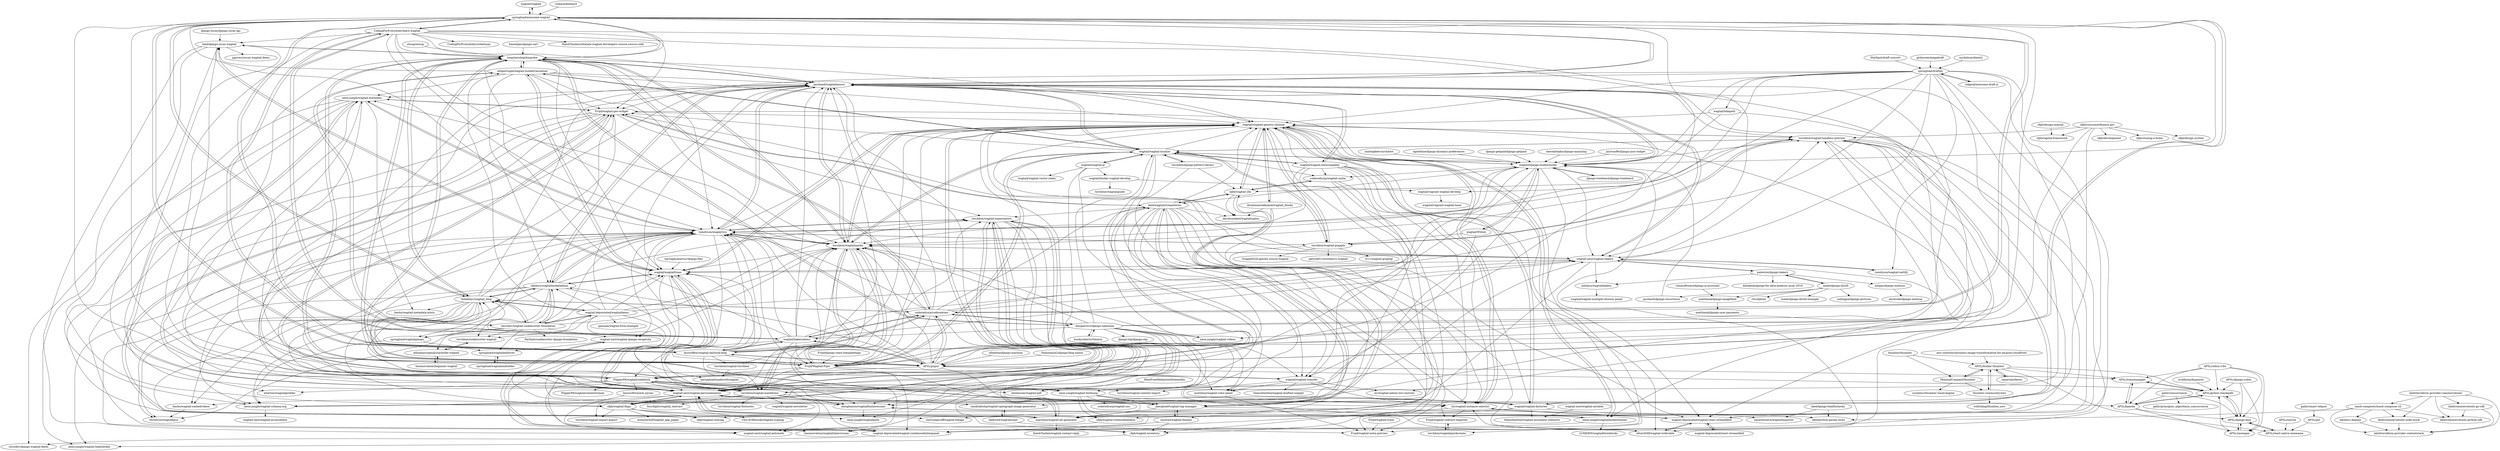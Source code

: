 digraph G {
"wagtail/wagtail" -> "springload/awesome-wagtail" ["e"=1]
"thumbor/thumbor" -> "MinimalCompact/thumbor" ["e"=1]
"thumbor/thumbor" -> "APSL/docker-thumbor" ["e"=1]
"wagtail/django-modelcluster" -> "jazzband/wagtailmenus"
"wagtail/django-modelcluster" -> "wagtail/wagtail-localize"
"wagtail/django-modelcluster" -> "django-treebeard/django-treebeard" ["e"=1]
"wagtail/django-modelcluster" -> "torchbox/wagtail-headless-preview"
"wagtail/django-modelcluster" -> "wagtail/Willow"
"wagtail/django-modelcluster" -> "wagtail/wagtail-generic-chooser"
"wagtail/django-modelcluster" -> "torchbox/wagtailmedia"
"wagtail/django-modelcluster" -> "Frojd/wagtail-geo-widget"
"wagtail/django-modelcluster" -> "wagtail-nest/wagtail-bakery"
"wagtail/django-modelcluster" -> "wagtail/wagtail-transfer"
"wagtail/django-modelcluster" -> "labd/wagtailstreamforms"
"wagtail/django-modelcluster" -> "wagtail-deprecated/wagtail-condensedinlinepanel"
"wagtail/django-modelcluster" -> "elton2048/wagtail-orderable"
"wagtail/django-modelcluster" -> "torchbox/wagtail-markdown"
"wagtail/django-modelcluster" -> "coderedcorp/wagtail-cache"
"coderedcorp/coderedcms" -> "springload/awesome-wagtail"
"coderedcorp/coderedcms" -> "jazzband/wagtailmenus"
"coderedcorp/coderedcms" -> "longclawshop/longclaw"
"coderedcorp/coderedcms" -> "APSL/puput"
"coderedcorp/coderedcms" -> "wagtail/bakerydemo"
"coderedcorp/coderedcms" -> "Frojd/Wagtail-Pipit"
"coderedcorp/coderedcms" -> "AccordBox/wagtail-tailwind-blog"
"coderedcorp/coderedcms" -> "FlipperPA/wagtailcodeblock"
"coderedcorp/coderedcms" -> "thelabnyc/wagtail_blog"
"coderedcorp/coderedcms" -> "tomdyson/wagalytics"
"coderedcorp/coderedcms" -> "torchbox/wagtailmedia"
"coderedcorp/coderedcms" -> "labd/wagtailstreamforms"
"coderedcorp/coderedcms" -> "wagtail-nest/wagtail-bakery"
"coderedcorp/coderedcms" -> "wagtail/django-modelcluster"
"coderedcorp/coderedcms" -> "dinoperovic/django-salesman"
"jberghoef/wagtail-tag-manager" -> "wagtail-nest/wagtail-personalisation"
"jberghoef/wagtail-tag-manager" -> "marteinn/wagtail-alt-generator"
"jberghoef/wagtail-tag-manager" -> "labd/wagtail-2fa"
"jberghoef/wagtail-tag-manager" -> "labd/python-param-store"
"jberghoef/wagtail-tag-manager" -> "labd/wagtailstreamforms"
"jberghoef/wagtail-tag-manager" -> "moorinl/wagtail-themes"
"torchbox/wagtail-grapple" -> "wagtail/wagtail-generic-chooser"
"torchbox/wagtail-grapple" -> "torchbox/wagtail-headless-preview"
"torchbox/wagtail-grapple" -> "GrappleGQL/gatsby-source-wagtail"
"torchbox/wagtail-grapple" -> "patrick91/strawberry-wagtail" ["e"=1]
"torchbox/wagtail-grapple" -> "wagtail/wagtail-localize"
"torchbox/wagtail-grapple" -> "tr11/wagtail-graphql"
"torchbox/wagtail-grapple" -> "wagtail-deprecated/wagtail-condensedinlinepanel"
"torchbox/wagtail-grapple" -> "tomdyson/wagalytics"
"cfpb/design-manual" -> "cfpb/capital-framework"
"avallbona/Impostor" -> "APSL/pytest-checkipdb" ["e"=1]
"labd/wagtail-2fa" -> "wagtail/wagtail-generic-chooser"
"labd/wagtail-2fa" -> "davidcondenl/wagtailuiplus"
"labd/wagtail-2fa" -> "jberghoef/wagtail-tag-manager"
"labd/wagtail-2fa" -> "coderedcorp/wagtail-cache"
"labd/wagtail-2fa" -> "labd/wagtailstreamforms"
"cfpb/consumerfinance.gov" -> "cfpb/development"
"cfpb/consumerfinance.gov" -> "cfpb/owning-a-home"
"cfpb/consumerfinance.gov" -> "cfpb/design-system"
"cfpb/consumerfinance.gov" -> "Frojd/Wagtail-Pipit"
"cfpb/consumerfinance.gov" -> "cfpb/wagtail-flags"
"cfpb/consumerfinance.gov" -> "cfpb/capital-framework"
"cfpb/consumerfinance.gov" -> "torchbox/wagtail-headless-preview"
"MinimalCompact/thumbor" -> "APSL/docker-thumbor"
"MinimalCompact/thumbor" -> "scorphus/thumbor-wand-engine"
"MinimalCompact/thumbor" -> "thumbor-community/aws"
"ellmetha/django-machina" -> "APSL/puput" ["e"=1]
"matthiask/django-imagefield" -> "matthiask/django-user-payments"
"wagtail/wagtail-generic-chooser" -> "ixc/wagtail-instance-selector"
"wagtail/wagtail-generic-chooser" -> "wagtail/wagtailtrans"
"wagtail/wagtail-generic-chooser" -> "labd/wagtail-2fa"
"wagtail/wagtail-generic-chooser" -> "torchbox/wagtail-grapple"
"wagtail/wagtail-generic-chooser" -> "neon-jungle/wagtailmodelchooser"
"wagtail/wagtail-generic-chooser" -> "wagtail-nest/wagtail-personalisation"
"wagtail/wagtail-generic-chooser" -> "torchbox/wagtail-headless-preview"
"wagtail/wagtail-generic-chooser" -> "wagtail-deprecated/wagtail-react-streamfield"
"wagtail/wagtail-generic-chooser" -> "marteinn/wagtail-alt-generator"
"wagtail/wagtail-generic-chooser" -> "davidcondenl/wagtailuiplus"
"wagtail/wagtail-generic-chooser" -> "ibrahimawadhamid/wagtail_blocks"
"wagtail/wagtail-generic-chooser" -> "marteinn/wagtail-color-panel"
"wagtail/wagtail-generic-chooser" -> "torchbox/wagtailmedia"
"wagtail/wagtail-generic-chooser" -> "torchbox/wagtailquickcreate"
"wagtail/wagtail-generic-chooser" -> "wagtail/wagtail-factories"
"wagtail/wagtail-localize" -> "torchbox/wagtail-headless-preview"
"wagtail/wagtail-localize" -> "wagtail/wagtail-transfer"
"wagtail/wagtail-localize" -> "torchbox/wagtail-grapple"
"wagtail/wagtail-localize" -> "jazzband/wagtailmenus"
"wagtail/wagtail-localize" -> "wagtail/django-modelcluster"
"wagtail/wagtail-localize" -> "wagtail/wagtail-generic-chooser"
"wagtail/wagtail-localize" -> "coderedcorp/wagtail-cache"
"wagtail/wagtail-localize" -> "torchbox/wagtailmedia"
"wagtail/wagtail-localize" -> "wagtail/wagtail-autocomplete"
"wagtail/wagtail-localize" -> "wagtail/wagtail-ai"
"wagtail/wagtail-localize" -> "marteinn/wagtail-color-panel"
"wagtail/wagtail-localize" -> "infoportugal/wagtail-modeltranslation"
"wagtail/wagtail-localize" -> "torchbox/django-pattern-library" ["e"=1]
"wagtail/wagtail-localize" -> "Frojd/wagtail-geo-widget"
"wagtail/wagtail-localize" -> "Frojd/Wagtail-Pipit"
"labd/terraform-provider-commercetools" -> "labd/terraform-provider-contentstack"
"labd/terraform-provider-commercetools" -> "mach-composer/mach-composer-cli"
"labd/terraform-provider-commercetools" -> "labd/commercetools-python-sdk"
"labd/terraform-provider-commercetools" -> "labd/commercetools-go-sdk"
"labd/terraform-provider-commercetools" -> "labd/commercetools-node-mock"
"labd/commercetools-go-sdk" -> "labd/terraform-provider-contentstack"
"labd/commercetools-go-sdk" -> "labd/commercetools-python-sdk"
"labd/wagtailstreamforms" -> "ixc/wagtail-instance-selector"
"labd/wagtailstreamforms" -> "labd/wagtail-2fa"
"labd/wagtailstreamforms" -> "jberghoef/wagtail-tag-manager"
"labd/wagtailstreamforms" -> "wagtail/wagtail-transfer"
"labd/wagtailstreamforms" -> "Frojd/wagtail-geo-widget"
"labd/wagtailstreamforms" -> "elton2048/wagtail-orderable"
"labd/wagtailstreamforms" -> "wagtail/wagtail-generic-chooser"
"labd/wagtailstreamforms" -> "wagtail-nest/wagtail-personalisation"
"labd/wagtailstreamforms" -> "davidcondenl/wagtailuiplus"
"labd/wagtailstreamforms" -> "moorinl/wagtail-themes"
"labd/wagtailstreamforms" -> "marteinn/wagtail-alt-generator"
"labd/wagtailstreamforms" -> "neon-jungle/wagtail-birdsong"
"labd/wagtailstreamforms" -> "torchbox/wagtail-experiments"
"labd/wagtailstreamforms" -> "FlipperPA/wagtailcodeblock"
"labd/wagtailstreamforms" -> "wagtail-deprecated/wagtail-react-streamfield"
"CodingForEverybody/learn-wagtail" -> "jazzband/wagtailmenus"
"CodingForEverybody/learn-wagtail" -> "AccordBox/wagtail-tailwind-blog"
"CodingForEverybody/learn-wagtail" -> "CodingForEverybody/rocketman"
"CodingForEverybody/learn-wagtail" -> "wagtail/bakerydemo"
"CodingForEverybody/learn-wagtail" -> "springload/awesome-wagtail"
"CodingForEverybody/learn-wagtail" -> "wagtail-nest/wagtail-bakery"
"CodingForEverybody/learn-wagtail" -> "tomdyson/wagalytics"
"CodingForEverybody/learn-wagtail" -> "torchbox/wagtailmedia"
"CodingForEverybody/learn-wagtail" -> "KalobTaulien/ultimate-wagtail-developers-course-source-code"
"CodingForEverybody/learn-wagtail" -> "FlipperPA/wagtailcodeblock"
"CodingForEverybody/learn-wagtail" -> "longclawshop/longclaw"
"CodingForEverybody/learn-wagtail" -> "labd/django-oscar-wagtail"
"CodingForEverybody/learn-wagtail" -> "Frojd/wagtail-geo-widget"
"CodingForEverybody/learn-wagtail" -> "coderedcorp/coderedcms"
"wagtail-deprecated/wagtaildemo" -> "chrisdev/wagtail-cookiecutter-foundation"
"wagtail-deprecated/wagtaildemo" -> "torchbox/cookiecutter-wagtail"
"wagtail-deprecated/wagtaildemo" -> "jazzband/wagtailmenus"
"wagtail-deprecated/wagtaildemo" -> "rkhleics/wagtailmodeladmin"
"wagtail-deprecated/wagtaildemo" -> "wagtail/wagtailtrans"
"wagtail-deprecated/wagtaildemo" -> "thelabnyc/wagtail_blog"
"wagtail-deprecated/wagtaildemo" -> "wagtail-nest/wagtail-bakery"
"wagtail-deprecated/wagtaildemo" -> "springload/madewithwagtail"
"wagtail-deprecated/wagtaildemo" -> "alexgleason/wagtailfontawesome"
"wagtail-deprecated/wagtaildemo" -> "torchbox/wagtailmedia"
"wagtail-deprecated/wagtaildemo" -> "rfosterslo/wagtailplus"
"wagtail-deprecated/wagtaildemo" -> "infoportugal/wagtail-modeltranslation"
"wagtail-deprecated/wagtaildemo" -> "gasman/wagtail-form-example"
"tomdyson/wagtail-netlify" -> "wagtail-nest/wagtail-bakery"
"elton2048/wagtail-orderable" -> "wagtail-deprecated/wagtail-react-streamfield"
"elton2048/wagtail-orderable" -> "ixc/wagtail-instance-selector"
"fourdigits/wagtail_textract" -> "City-of-Helsinki/wagtail-svgmap"
"ixc/wagtail-instance-selector" -> "Frojd/wagtail-meta-preview"
"ixc/wagtail-instance-selector" -> "Frojd/wagtail-redirect-importer"
"ixc/wagtail-instance-selector" -> "wagtail-deprecated/wagtail-react-streamfield"
"ixc/wagtail-instance-selector" -> "wagtail/wagtail-generic-chooser"
"torchbox/wagtail-torchbox" -> "wagtail/wagtail-generic-chooser"
"torchbox/wagtail-torchbox" -> "springload/madewithwagtail"
"wagtail/wagtail-autocomplete" -> "wagtail/wagtail-transfer"
"wagtail/wagtail-autocomplete" -> "jazzband/wagtailmenus"
"wagtail/wagtail-autocomplete" -> "wagtail/wagtail-generic-chooser"
"wagtail/wagtail-autocomplete" -> "wagtail/wagtail-localize"
"wagtail/wagtail-autocomplete" -> "coderedcorp/wagtail-cache"
"wagtail/wagtail-autocomplete" -> "wagtail/wagtail-factories"
"wagtail/wagtail-autocomplete" -> "marteinn/wagtail-color-panel"
"wagtail/wagtail-autocomplete" -> "wagtail-deprecated/wagtail-react-streamfield"
"wagtail/wagtail-autocomplete" -> "ixc/wagtail-instance-selector"
"wagtail/wagtail-autocomplete" -> "tomdyson/wagalytics"
"wagtail/wagtail-autocomplete" -> "elton2048/wagtail-orderable"
"ibrahimawadhamid/wagtail_blocks" -> "davidcondenl/wagtailuiplus"
"ibrahimawadhamid/wagtail_blocks" -> "candylabshq/wagtail-opengraph-image-generator"
"ibrahimawadhamid/wagtail_blocks" -> "wagtail/wagtail-generic-chooser"
"ibrahimawadhamid/wagtail_blocks" -> "Frojd/wagtail-redirect-importer"
"torchbox/wagtailquickcreate" -> "Frojd/wagtail-redirect-importer"
"cfpb/wagtail-treemodeladmin" -> "wagtail-nest/wagtail-polymath"
"torchbox/wagtail-headless-preview" -> "torchbox/wagtail-grapple"
"torchbox/wagtail-headless-preview" -> "wagtail/wagtail-generic-chooser"
"torchbox/wagtail-headless-preview" -> "marteinn/wagtail-alt-generator"
"torchbox/wagtail-headless-preview" -> "wagtail/wagtail-factories"
"torchbox/wagtail-headless-preview" -> "Frojd/wagtail-meta-preview"
"torchbox/wagtail-headless-preview" -> "wagtail/wagtail-localize"
"torchbox/wagtail-headless-preview" -> "neon-jungle/wagtail-videos"
"torchbox/wagtail-headless-preview" -> "wagtail/vagrant-wagtail-develop"
"torchbox/wagtail-headless-preview" -> "elton2048/wagtail-orderable"
"torchbox/wagtail-headless-preview" -> "ixc/wagtail-admin-list-controls"
"torchbox/wagtail-headless-preview" -> "neon-jungle/wagtail-schema.org"
"coderedcorp/wagtail-cache" -> "Frojd/wagtail-meta-preview"
"coderedcorp/wagtail-cache" -> "cfpb/wagtail-sharing"
"coderedcorp/wagtail-cache" -> "labd/wagtail-2fa"
"coderedcorp/wagtail-cache" -> "cfpb/wagtail-inventory"
"wagtail-deprecated/react-streamfield" -> "wagtail-deprecated/wagtail-react-streamfield"
"wagtail-deprecated/wagtail-react-streamfield" -> "wagtail-deprecated/react-streamfield"
"wagtail-deprecated/wagtail-react-streamfield" -> "elton2048/wagtail-orderable"
"wagtail-deprecated/wagtail-react-streamfield" -> "ixc/wagtail-instance-selector"
"linuxsoftware/ls.joyous" -> "cfpb/wagtail-inventory"
"APSL/django-yubin" -> "APSL/django-kaio"
"APSL/django-yubin" -> "APSL/rasengan"
"APSL/django-yubin" -> "APSL/pytest-checkipdb"
"APSL/rasengan" -> "APSL/django-kaio"
"APSL/rasengan" -> "APSL/pytest-checkipdb"
"torchbox/django-pattern-library" -> "wagtail/wagtail-localize" ["e"=1]
"torchbox/django-pattern-library" -> "ixc/wagtail-instance-selector" ["e"=1]
"torchbox/django-pattern-library" -> "labd/wagtail-2fa" ["e"=1]
"Fantomas42/django-blog-zinnia" -> "APSL/puput" ["e"=1]
"dinoperovic/django-salesman" -> "buckyroberts/Vataxia" ["e"=1]
"dinoperovic/django-salesman" -> "longclawshop/longclaw"
"dinoperovic/django-salesman" -> "wagtail/wagtail-localize"
"dinoperovic/django-salesman" -> "jazzband/wagtailmenus"
"dinoperovic/django-salesman" -> "wagtail/wagtail-transfer"
"dinoperovic/django-salesman" -> "neon-jungle/wagtail-videos"
"dinoperovic/django-salesman" -> "ixc/wagtail-instance-selector"
"dinoperovic/django-salesman" -> "coderedcorp/coderedcms"
"dinoperovic/django-salesman" -> "torchbox/wagtailmedia"
"dinoperovic/django-salesman" -> "wagtail/bakerydemo"
"dinoperovic/django-salesman" -> "neon-jungle/wagtail-birdsong"
"dinoperovic/django-salesman" -> "torchbox/wagtail-headless-preview"
"dinoperovic/django-salesman" -> "marteinn/wagtail-color-panel"
"dinoperovic/django-salesman" -> "django-otp/django-otp" ["e"=1]
"dinoperovic/django-salesman" -> "elton2048/wagtail-orderable"
"bmentges/django-cart" -> "longclawshop/longclaw" ["e"=1]
"mtigas/django-medusa" -> "alsoicode/django-medusa"
"springload/wagtailembedder" -> "springload/wagtailenforcer"
"mach-composer/mach-composer-cli" -> "labd/commercetools-node-mock"
"mach-composer/mach-composer-cli" -> "labd/terraform-provider-contentstack"
"mach-composer/mach-composer-cli" -> "labd/ecs-deplojo"
"mach-composer/mach-composer-cli" -> "labd/python-param-store"
"mach-composer/mach-composer-cli" -> "labd/commercetools-python-sdk"
"maxtepkeev/architect" -> "wagtail/django-modelcluster" ["e"=1]
"springload/wagtailgmaps" -> "springload/wagtailenforcer"
"springload/wagtailgmaps" -> "neon-jungle/wagtail-schema.org"
"wagtail/docker-wagtail-develop" -> "torchbox/wagtailguide"
"wagtail/docker-wagtail-develop" -> "wagtail/vagrant-wagtail-develop"
"rrebase/knboard" -> "springload/awesome-wagtail" ["e"=1]
"wagtail/wagtail-transfer" -> "torchbox/wagtail-content-import"
"wagtail/wagtail-transfer" -> "ixc/wagtail-instance-selector"
"wagtail/wagtail-transfer" -> "marteinn/wagtail-color-panel"
"wagtail/wagtail-transfer" -> "themotleyfool/wagtail-draftail-snippet"
"wagtail/wagtail-transfer" -> "ixc/wagtail-admin-list-controls"
"wagtail/Willow" -> "wagtail/django-modelcluster"
"wagtail/Willow" -> "wagtail-nest/wagtail-personalisation"
"wagtail/Willow" -> "torchbox/wagtail-grapple"
"Aleksi44/wagtailyoast" -> "Frojd/wagtail-meta-preview"
"Aleksi44/wagtailyoast" -> "candylabshq/wagtail-opengraph-image-generator"
"barseghyanartur/django-fobi" -> "wagtail/wagtailtrans" ["e"=1]
"gallir/concurrencia" -> "APSL/kaneda"
"gallir/concurrencia" -> "APSL/django-kaio"
"gallir/concurrencia" -> "gallir/principios_algoritmos_concurrencia"
"mhnbcu/wagtailbakery" -> "wagtail/wagtail-multiple-chooser-panel"
"wagtail-nest/wagtail-airtable" -> "themotleyfool/wagtail-automatic-redirects"
"neon-jungle/wagtail-birdsong" -> "ixc/wagtail-instance-selector"
"neon-jungle/wagtail-birdsong" -> "marteinn/wagtail-alt-generator"
"neon-jungle/wagtail-birdsong" -> "coderedcorp/wagtail-seo"
"neon-jungle/wagtail-birdsong" -> "jberghoef/wagtail-tag-manager"
"neon-jungle/wagtail-birdsong" -> "Frojd/wagtail-geo-widget"
"neon-jungle/wagtail-birdsong" -> "cfpb/wagtail-treemodeladmin"
"neon-jungle/wagtail-birdsong" -> "wagtail-deprecated/wagtail-condensedinlinepanel"
"Frojd/wagtail-redirect-importer" -> "torchbox/wagtailquickcreate"
"candylabshq/wagtail-opengraph-image-generator" -> "Aleksi44/wagtailyoast"
"marteinn/wagtail-color-panel" -> "Frojd/wagtail-meta-preview"
"meeb/django-distill" -> "meeb/django-distill-example"
"meeb/django-distill" -> "palewire/django-bakery"
"meeb/django-distill" -> "codingjoe/django-pictures" ["e"=1]
"meeb/django-distill" -> "rtts/djhtml" ["e"=1]
"meeb/django-distill" -> "jazzband/django-recurrence" ["e"=1]
"meeb/django-distill" -> "matthiask/django-imagefield"
"thelabnyc/wagtail_blog" -> "rkhleics/wagtailmodeladmin"
"thelabnyc/wagtail_blog" -> "longclawshop/longclaw"
"thelabnyc/wagtail_blog" -> "bashu/wagtail-embedvideos"
"thelabnyc/wagtail_blog" -> "tomdyson/wagalytics"
"thelabnyc/wagtail_blog" -> "chrisdev/wagtail-cookiecutter-foundation"
"thelabnyc/wagtail_blog" -> "APSL/puput"
"thelabnyc/wagtail_blog" -> "wagtail-deprecated/wagtaildemo"
"thelabnyc/wagtail_blog" -> "springload/awesome-wagtail"
"thelabnyc/wagtail_blog" -> "wagtail-nest/wagtail-personalisation"
"thelabnyc/wagtail_blog" -> "coderedcorp/coderedcms"
"thelabnyc/wagtail_blog" -> "cfpb/wagtail-flags"
"thelabnyc/wagtail_blog" -> "jazzband/wagtailmenus"
"thelabnyc/wagtail_blog" -> "neon-jungle/wagtailpolls"
"thelabnyc/wagtail_blog" -> "rfosterslo/wagtailplus"
"thelabnyc/wagtail_blog" -> "bashu/wagtail-metadata-mixin"
"thumbor-community/aws" -> "willtrking/thumbor_aws"
"thumbor-community/aws" -> "APSL/docker-thumbor"
"shuup/shuup" -> "longclawshop/longclaw" ["e"=1]
"palewire/django-bakery" -> "wagtail-nest/wagtail-bakery"
"palewire/django-bakery" -> "meeb/django-distill"
"palewire/django-bakery" -> "mtigas/django-medusa"
"palewire/django-bakery" -> "mhnbcu/wagtailbakery"
"palewire/django-bakery" -> "datadesk/django-for-data-analysis-nicar-2016" ["e"=1]
"agateblue/django-dynamic-preferences" -> "wagtail/django-modelcluster" ["e"=1]
"wagtail/telepath" -> "labd/wagtail-2fa"
"wagtail/telepath" -> "wagtail/wagtail-generic-chooser"
"wagtail/telepath" -> "cfpb/wagtail-treemodeladmin"
"Frojd/wagtail-trash" -> "Frojd/wagtail-meta-preview"
"labd/django-healthchecks" -> "labd/python-param-store"
"labd/django-healthchecks" -> "squareweave/wagtailimporter"
"infoportugal/wagtail-modeltranslation" -> "wagtail/wagtailtrans"
"infoportugal/wagtail-modeltranslation" -> "neon-jungle/wagtail-metadata"
"infoportugal/wagtail-modeltranslation" -> "Frojd/wagtail-geo-widget"
"infoportugal/wagtail-modeltranslation" -> "jazzband/wagtailmenus"
"infoportugal/wagtail-modeltranslation" -> "longclawshop/longclaw"
"infoportugal/wagtail-modeltranslation" -> "wagtail/wagtail-localize"
"infoportugal/wagtail-modeltranslation" -> "wagtail/wagtail-generic-chooser"
"infoportugal/wagtail-modeltranslation" -> "labd/django-oscar-wagtail"
"infoportugal/wagtail-modeltranslation" -> "rkhleics/wagtailmodeladmin"
"infoportugal/wagtail-modeltranslation" -> "chrisdev/wagtail-cookiecutter-foundation"
"infoportugal/wagtail-modeltranslation" -> "torchbox/wagtailmedia"
"bashu/wagtail-embedvideos" -> "rfosterslo/wagtailplus"
"APSL/puput" -> "jazzband/wagtailmenus"
"APSL/puput" -> "springload/awesome-wagtail"
"APSL/puput" -> "coderedcorp/coderedcms"
"APSL/puput" -> "longclawshop/longclaw"
"APSL/puput" -> "thelabnyc/wagtail_blog"
"APSL/puput" -> "APSL/kaneda"
"APSL/puput" -> "wagtail/bakerydemo"
"APSL/puput" -> "AccordBox/wagtail-tailwind-blog"
"APSL/puput" -> "torchbox/wagtailmedia"
"APSL/puput" -> "wagtail/django-modelcluster"
"APSL/puput" -> "APSL/pytest-checkipdb"
"APSL/puput" -> "FlipperPA/wagtailcodeblock"
"APSL/puput" -> "rkhleics/wagtailmodeladmin"
"APSL/puput" -> "tomdyson/wagalytics"
"APSL/puput" -> "APSL/transmanager"
"wagtail/vagrant-wagtail-develop" -> "wagtail/vagrant-wagtail-base"
"rkhleics/wagtailmodeladmin" -> "wagtail/wagtailtrans"
"rkhleics/wagtailmodeladmin" -> "rfosterslo/wagtailplus"
"rkhleics/wagtailmodeladmin" -> "alexgleason/wagtailfontawesome"
"rkhleics/wagtailmodeladmin" -> "bashu/wagtail-embedvideos"
"rkhleics/wagtailmodeladmin" -> "torchbox/cookiecutter-wagtail"
"rkhleics/wagtailmodeladmin" -> "tomdyson/wagalytics"
"rkhleics/wagtailmodeladmin" -> "springload/wagtailgmaps"
"rkhleics/wagtailmodeladmin" -> "jazzband/wagtailmenus"
"rkhleics/wagtailmodeladmin" -> "chrisdev/wagtail-cookiecutter-foundation"
"rkhleics/wagtailmodeladmin" -> "neon-jungle/wagtail-schema.org"
"rkhleics/wagtailmodeladmin" -> "torchbox/wagtail-experiments"
"rkhleics/wagtailmodeladmin" -> "thelabnyc/wagtail_blog"
"chrisdev/wagtail-cookiecutter-foundation" -> "athomasoriginal/starterkit-wagtail"
"chrisdev/wagtail-cookiecutter-foundation" -> "torchbox/cookiecutter-wagtail"
"chrisdev/wagtail-cookiecutter-foundation" -> "rkhleics/wagtailmodeladmin"
"chrisdev/wagtail-cookiecutter-foundation" -> "springload/wagtailgmaps"
"chrisdev/wagtail-cookiecutter-foundation" -> "wagtail-deprecated/wagtaildemo"
"chrisdev/wagtail-cookiecutter-foundation" -> "torchbox/wagtail-experiments"
"chrisdev/wagtail-cookiecutter-foundation" -> "Parbhat/cookiecutter-django-foundation"
"chrisdev/wagtail-cookiecutter-foundation" -> "wagtail/wagtailtrans"
"chrisdev/wagtail-cookiecutter-foundation" -> "springload/wagtailenforcer"
"chrisdev/wagtail-cookiecutter-foundation" -> "wagtail-nest/wagtail-django-recaptcha"
"chrisdev/wagtail-cookiecutter-foundation" -> "infoportugal/wagtail-modeltranslation"
"chrisdev/wagtail-cookiecutter-foundation" -> "tomdyson/wagalytics"
"chrisdev/wagtail-cookiecutter-foundation" -> "thelabnyc/wagtail_blog"
"jazzband/django-recurrence" -> "wagtail/django-modelcluster" ["e"=1]
"labd/commercetools-node-mock" -> "labd/terraform-provider-contentstack"
"Frojd/Wagtail-Pipit" -> "wagtail/wagtail-generic-chooser"
"Frojd/Wagtail-Pipit" -> "torchbox/wagtailmedia"
"Frojd/Wagtail-Pipit" -> "torchbox/wagtail-experiments"
"Frojd/Wagtail-Pipit" -> "wagtail-nest/wagtail-personalisation"
"Frojd/Wagtail-Pipit" -> "marteinn/wagtail-alt-generator"
"Frojd/Wagtail-Pipit" -> "jazzband/wagtailmenus"
"Frojd/Wagtail-Pipit" -> "FlipperPA/wagtailcodeblock"
"Frojd/Wagtail-Pipit" -> "wagtail/wagtail-transfer"
"Frojd/Wagtail-Pipit" -> "longclawshop/longclaw"
"Frojd/Wagtail-Pipit" -> "wagtail/wagtail-localize"
"Frojd/Wagtail-Pipit" -> "Frojd/wagtail-geo-widget"
"Frojd/Wagtail-Pipit" -> "wagtail/wagtailtrans"
"Frojd/Wagtail-Pipit" -> "neon-jungle/wagtail-metadata"
"Frojd/Wagtail-Pipit" -> "labd/django-oscar-wagtail"
"Frojd/Wagtail-Pipit" -> "tomdyson/wagalytics"
"APSL/docker-thumbor" -> "MinimalCompact/thumbor"
"APSL/docker-thumbor" -> "thumbor-community/aws"
"APSL/docker-thumbor" -> "APSL/pytest-checkipdb"
"APSL/docker-thumbor" -> "APSL/transmanager"
"APSL/docker-thumbor" -> "square/pollexor" ["e"=1]
"APSL/docker-thumbor" -> "APSL/react-native-meneame"
"springload/wagtailenforcer" -> "springload/wagtailembedder"
"torchbox/cookiecutter-wagtail" -> "athomasoriginal/starterkit-wagtail"
"APSL/react-native-meneame" -> "APSL/django-kaio"
"Frojd/django-react-templatetags" -> "Frojd/Wagtail-Pipit" ["e"=1]
"wagtail-nest/wagtail-django-recaptcha" -> "wagtail-deprecated/wagtail-condensedinlinepanel"
"wagtail-nest/wagtail-django-recaptcha" -> "springload/wagtailenforcer"
"alexgleason/wagtailfontawesome" -> "neon-jungle/wagtailpolls"
"alexgleason/wagtailfontawesome" -> "neon-jungle/wagtailmodelchooser"
"torchbox/wagtail-markdown" -> "torchbox/wagtailmedia"
"torchbox/wagtail-markdown" -> "FlipperPA/wagtailcodeblock"
"torchbox/wagtail-markdown" -> "torchbox/wagtail-footnotes"
"torchbox/wagtail-markdown" -> "tomdyson/wagalytics"
"torchbox/wagtail-markdown" -> "bashu/wagtail-embedvideos"
"torchbox/wagtail-markdown" -> "wagtail/wagtail-newsletter"
"torchbox/wagtail-markdown" -> "alexgleason/wagtailfontawesome"
"torchbox/wagtail-markdown" -> "fourdigits/wagtail_textract"
"torchbox/wagtail-markdown" -> "wagtail-nest/wagtail-bakery"
"torchbox/wagtail-markdown" -> "candylabshq/wagtail-opengraph-image-generator"
"torchbox/wagtail-markdown" -> "jazzband/wagtailmenus"
"torchbox/wagtail-markdown" -> "wagtail-nest/wagtail-polymath"
"RentFreeMedia/rentfreemedia" -> "donhauser/wagtail-pdf"
"labd/ecs-deplojo" -> "labd/terraform-provider-contentstack"
"nikgraf/awesome-draft-js" -> "springload/draftail" ["e"=1]
"globocom/megadraft" -> "springload/draftail" ["e"=1]
"square/pollexor" -> "APSL/docker-thumbor" ["e"=1]
"APSL/redux-i18n" -> "APSL/kaneda"
"APSL/redux-i18n" -> "APSL/transmanager"
"APSL/redux-i18n" -> "APSL/pytest-checkipdb"
"APSL/redux-i18n" -> "APSL/django-kaio"
"APSL/redux-i18n" -> "APSL/rasengan"
"django-getpaid/django-getpaid" -> "wagtail/django-modelcluster" ["e"=1]
"jazzband/wagtailmenus" -> "torchbox/wagtailmedia"
"jazzband/wagtailmenus" -> "tomdyson/wagalytics"
"jazzband/wagtailmenus" -> "longclawshop/longclaw"
"jazzband/wagtailmenus" -> "wagtail-nest/wagtail-bakery"
"jazzband/wagtailmenus" -> "wagtail/django-modelcluster"
"jazzband/wagtailmenus" -> "wagtail/wagtail-autocomplete"
"jazzband/wagtailmenus" -> "springload/awesome-wagtail"
"jazzband/wagtailmenus" -> "wagtail/wagtail-localize"
"jazzband/wagtailmenus" -> "wagtail/wagtailtrans"
"jazzband/wagtailmenus" -> "wagtail/wagtail-generic-chooser"
"jazzband/wagtailmenus" -> "neon-jungle/wagtail-metadata"
"jazzband/wagtailmenus" -> "wagtail-nest/wagtail-personalisation"
"jazzband/wagtailmenus" -> "rkhleics/wagtailmodeladmin"
"jazzband/wagtailmenus" -> "alexgleason/wagtailfontawesome"
"jazzband/wagtailmenus" -> "torchbox/wagtail-headless-preview"
"torchbox/wagtailmedia" -> "jazzband/wagtailmenus"
"torchbox/wagtailmedia" -> "wagtail/wagtail-generic-chooser"
"torchbox/wagtailmedia" -> "tomdyson/wagalytics"
"torchbox/wagtailmedia" -> "wagtail-deprecated/wagtail-condensedinlinepanel"
"torchbox/wagtailmedia" -> "wagtail/wagtailtrans"
"torchbox/wagtailmedia" -> "torchbox/wagtail-markdown"
"torchbox/wagtailmedia" -> "neon-jungle/wagtail-metadata"
"torchbox/wagtailmedia" -> "wagtail-nest/wagtail-bakery"
"torchbox/wagtailmedia" -> "wagtail-nest/wagtail-personalisation"
"torchbox/wagtailmedia" -> "Frojd/Wagtail-Pipit"
"torchbox/wagtailmedia" -> "wagtail-nest/wagtail-django-recaptcha"
"torchbox/wagtailmedia" -> "wagtail/wagtail-localize"
"torchbox/wagtailmedia" -> "neon-jungle/wagtail-videos"
"torchbox/wagtailmedia" -> "wagtail-nest/wagtail-polymath"
"torchbox/wagtailmedia" -> "longclawshop/longclaw"
"neon-jungle/wagtail-metadata" -> "bashu/wagtail-metadata-mixin"
"neon-jungle/wagtail-metadata" -> "wagtail-nest/wagtail-personalisation"
"neon-jungle/wagtail-metadata" -> "wagtail/wagtail-transfer"
"neon-jungle/wagtail-metadata" -> "Frojd/wagtail-geo-widget"
"neon-jungle/wagtail-metadata" -> "neon-jungle/wagtail-schema.org"
"neon-jungle/wagtail-metadata" -> "neon-jungle/wagtail-linkchecker"
"neon-jungle/wagtail-metadata" -> "chrisdev/django-wagtail-feeds"
"neon-jungle/wagtail-metadata" -> "tomdyson/wagalytics"
"tomdyson/wagalytics" -> "alexgleason/wagtailfontawesome"
"tomdyson/wagalytics" -> "torchbox/wagtail-experiments"
"tomdyson/wagalytics" -> "jazzband/wagtailmenus"
"tomdyson/wagalytics" -> "wagtail/wagtail-generic-chooser"
"tomdyson/wagalytics" -> "wagtail-deprecated/wagtail-condensedinlinepanel"
"tomdyson/wagalytics" -> "neon-jungle/wagtail-schema.org"
"tomdyson/wagalytics" -> "torchbox/wagtailmedia"
"tomdyson/wagalytics" -> "wagtail/wagtailtrans"
"tomdyson/wagalytics" -> "neon-jungle/wagtail-metadata"
"tomdyson/wagalytics" -> "neon-jungle/wagtail-linkchecker"
"tomdyson/wagalytics" -> "wagtail-nest/wagtail-personalisation"
"tomdyson/wagalytics" -> "rkhleics/wagtailmodeladmin"
"tomdyson/wagalytics" -> "wagtail-nest/wagtail-django-recaptcha"
"tomdyson/wagalytics" -> "hminnovation/wagtailclearstream"
"tomdyson/wagalytics" -> "torchbox/wagtail-grapple"
"wagtail-deprecated/wagtail-condensedinlinepanel" -> "chrisdev/django-wagtail-feeds"
"wagtail-deprecated/wagtail-condensedinlinepanel" -> "wagtail-nest/wagtail-django-recaptcha"
"APSL/gor" -> "APSL/react-native-meneame"
"athomasoriginal/starterkit-wagtail" -> "hminnovation/beginner-wagtail"
"athomasoriginal/starterkit-wagtail" -> "torchbox/cookiecutter-wagtail"
"APSL/kaneda" -> "APSL/pytest-checkipdb"
"APSL/kaneda" -> "APSL/transmanager"
"APSL/kaneda" -> "APSL/django-kaio"
"APSL/kaneda" -> "APSL/rasengan"
"gallir/smart-relayer" -> "APSL/gor"
"michelson/dante2" -> "springload/draftail" ["e"=1]
"springload/awesome-wagtail" -> "wagtail/bakerydemo"
"springload/awesome-wagtail" -> "coderedcorp/coderedcms"
"springload/awesome-wagtail" -> "jazzband/wagtailmenus"
"springload/awesome-wagtail" -> "APSL/puput"
"springload/awesome-wagtail" -> "AccordBox/wagtail-tailwind-blog"
"springload/awesome-wagtail" -> "wagtail/wagtail" ["e"=1]
"springload/awesome-wagtail" -> "longclawshop/longclaw"
"springload/awesome-wagtail" -> "tomdyson/wagalytics"
"springload/awesome-wagtail" -> "torchbox/wagtailmedia"
"springload/awesome-wagtail" -> "thelabnyc/wagtail_blog"
"springload/awesome-wagtail" -> "CodingForEverybody/learn-wagtail"
"springload/awesome-wagtail" -> "Frojd/Wagtail-Pipit"
"springload/awesome-wagtail" -> "FlipperPA/wagtailcodeblock"
"springload/awesome-wagtail" -> "wagtail/django-modelcluster"
"springload/awesome-wagtail" -> "torchbox/wagtail-markdown"
"HubSpot/draft-convert" -> "springload/draftail" ["e"=1]
"django-treebeard/django-treebeard" -> "wagtail/django-modelcluster" ["e"=1]
"wagtail/wagtail-ai" -> "wagtail/wagtail-vector-index"
"wagtail/wagtail-ai" -> "wagtail/docker-wagtail-develop"
"wagtail/wagtail-ai" -> "wagtail/wagtail-localize"
"wagtail/wagtail-ai" -> "neon-jungle/wagtail-birdsong"
"wagtail/wagtail-ai" -> "donhauser/wagtail-pdf"
"labd/django-oscar-wagtail" -> "pgovers/oscar-wagtail-demo"
"labd/django-oscar-wagtail" -> "wagtail/wagtailtrans"
"labd/django-oscar-wagtail" -> "wagtail-nest/wagtail-polymath"
"labd/django-oscar-wagtail" -> "cfpb/wagtail-flags"
"labd/django-oscar-wagtail" -> "longclawshop/longclaw"
"labd/django-oscar-wagtail" -> "wagtail-nest/wagtail-personalisation"
"labd/django-oscar-wagtail" -> "wharton/wagtailgridder"
"wagtail-nest/wagtail-bakery" -> "alexgleason/wagtailfontawesome"
"wagtail-nest/wagtail-bakery" -> "jazzband/wagtailmenus"
"wagtail-nest/wagtail-bakery" -> "wagtail/wagtail-generic-chooser"
"wagtail-nest/wagtail-bakery" -> "tomdyson/wagtail-netlify"
"wagtail-nest/wagtail-bakery" -> "wagtail/wagtailtrans"
"wagtail-nest/wagtail-bakery" -> "torchbox/wagtailmedia"
"wagtail-nest/wagtail-bakery" -> "palewire/django-bakery"
"wagtail-nest/wagtail-bakery" -> "neon-jungle/wagtailmodelchooser"
"wagtail-nest/wagtail-bakery" -> "mhnbcu/wagtailbakery"
"wagtail-nest/wagtail-bakery" -> "Frojd/wagtail-geo-widget"
"wagtail-nest/wagtail-bakery" -> "torchbox/wagtail-headless-preview"
"moorinl/wagtail-themes" -> "cfpb/wagtail-inventory"
"moorinl/wagtail-themes" -> "hminnovation/wagtailclearstream"
"moorinl/wagtail-themes" -> "wagtail-nest/wagtail-personalisation"
"moorinl/wagtail-themes" -> "jberghoef/wagtail-tag-manager"
"APSL/transmanager" -> "APSL/pytest-checkipdb"
"APSL/transmanager" -> "APSL/kaneda"
"APSL/django-kaio" -> "APSL/pytest-checkipdb"
"APSL/django-kaio" -> "APSL/rasengan"
"APSL/django-kaio" -> "APSL/react-native-meneame"
"Frojd/wagtail-geo-widget" -> "marteinn/wagtail-alt-generator"
"Frojd/wagtail-geo-widget" -> "wagtail-deprecated/wagtail-condensedinlinepanel"
"Frojd/wagtail-geo-widget" -> "labd/wagtailstreamforms"
"Frojd/wagtail-geo-widget" -> "torchbox/wagtail-experiments"
"Frojd/wagtail-geo-widget" -> "neon-jungle/wagtail-metadata"
"Frojd/wagtail-geo-widget" -> "springload/wagtailgmaps"
"Frojd/wagtail-geo-widget" -> "wagtail-nest/wagtail-personalisation"
"Frojd/wagtail-geo-widget" -> "neon-jungle/wagtail-birdsong"
"Frojd/wagtail-geo-widget" -> "wagtail/wagtail-generic-chooser"
"Frojd/wagtail-geo-widget" -> "cfpb/wagtail-sharing"
"marteinn/wagtail-alt-generator" -> "torchbox/wagtail-experiments"
"marteinn/wagtail-alt-generator" -> "wagtail-nest/wagtail-personalisation"
"marteinn/wagtail-alt-generator" -> "KalobTaulien/wagtail-contact-reply"
"marteinn/wagtail-alt-generator" -> "Frojd/wagtail-geo-widget"
"springload/draftail" -> "jazzband/wagtailmenus"
"springload/draftail" -> "wagtail-deprecated/wagtail-condensedinlinepanel"
"springload/draftail" -> "wagtail/wagtail-generic-chooser"
"springload/draftail" -> "wagtail-deprecated/wagtail-react-streamfield"
"springload/draftail" -> "tomdyson/wagalytics"
"springload/draftail" -> "torchbox/wagtailmedia"
"springload/draftail" -> "marteinn/wagtail-alt-generator"
"springload/draftail" -> "wagtail-nest/wagtail-bakery"
"springload/draftail" -> "wagtail/django-modelcluster"
"springload/draftail" -> "tomdyson/wagtail-netlify"
"springload/draftail" -> "wagtail-nest/wagtail-personalisation"
"springload/draftail" -> "nikgraf/awesome-draft-js" ["e"=1]
"springload/draftail" -> "wagtail/wagtailtrans"
"springload/draftail" -> "wagtail/telepath"
"springload/draftail" -> "Frojd/wagtail-geo-widget"
"skorokithakis/django-annoying" -> "wagtail/django-modelcluster" ["e"=1]
"torchbox/wagtail-experiments" -> "cfpb/wagtail-flags"
"torchbox/wagtail-experiments" -> "marteinn/wagtail-alt-generator"
"torchbox/wagtail-experiments" -> "wagtail-nest/wagtail-personalisation"
"torchbox/wagtail-experiments" -> "cfpb/wagtail-inventory"
"torchbox/wagtail-experiments" -> "neon-jungle/wagtail-schema.org"
"torchbox/wagtail-experiments" -> "alexgleason/wagtailfontawesome"
"torchbox/wagtail-experiments" -> "neon-jungle/wagtailpolls"
"torchbox/wagtail-experiments" -> "tomdyson/wagalytics"
"torchbox/wagtail-experiments" -> "hminnovation/wagtailclearstream"
"wagtail-nest/wagtail-personalisation" -> "cfpb/wagtail-flags"
"wagtail-nest/wagtail-personalisation" -> "torchbox/wagtail-experiments"
"wagtail-nest/wagtail-personalisation" -> "marteinn/wagtail-alt-generator"
"wagtail-nest/wagtail-personalisation" -> "torchbox/wagtail-import-export"
"wagtail-nest/wagtail-personalisation" -> "wagtail/wagtailtrans"
"wagtail-nest/wagtail-personalisation" -> "jberghoef/wagtail-tag-manager"
"wagtail-nest/wagtail-personalisation" -> "wagtail/wagtail-generic-chooser"
"wagtail-nest/wagtail-personalisation" -> "neon-jungle/wagtail-metadata"
"wagtail-nest/wagtail-personalisation" -> "wagtail/wagtail-factories"
"wagtail-nest/wagtail-personalisation" -> "neon-jungle/wagtail-schema.org"
"neon-jungle/wagtailmodelchooser" -> "alexgleason/wagtailfontawesome"
"neon-jungle/wagtailmodelchooser" -> "wagtail/wagtail-generic-chooser"
"neon-jungle/wagtailmodelchooser" -> "LUKKIEN/wagtailformblocks"
"neon-jungle/wagtailmodelchooser" -> "wagtail-deprecated/wagtail-condensedinlinepanel"
"neon-jungle/wagtail-schema.org" -> "wagtail-nest/wagtail-accessibility"
"wagtail/wagtail-factories" -> "wagtail-nest/wagtail-personalisation"
"wagtail/wagtail-factories" -> "harrislapiroff/wagtail-foliage"
"wagtail/wagtail-factories" -> "themotleyfool/wagtail-automatic-redirects"
"wagtail/wagtail-factories" -> "wagtail/wagtailtrans"
"wagtail/wagtail-factories" -> "squareweave/wagtailimporter"
"wagtail/wagtail-factories" -> "wagtail/wagtail-generic-chooser"
"wagtail/wagtail-factories" -> "cfpb/wagtail-inventory"
"wagtail/wagtail-factories" -> "torchbox/wagtail-headless-preview"
"wagtail/wagtailtrans" -> "infoportugal/wagtail-modeltranslation"
"wagtail/wagtailtrans" -> "labd/django-oscar-wagtail"
"wagtail/wagtailtrans" -> "wagtail/wagtail-generic-chooser"
"wagtail/wagtailtrans" -> "wagtail-nest/wagtail-personalisation"
"wagtail/wagtailtrans" -> "alexgleason/wagtailfontawesome"
"wagtail/wagtailtrans" -> "rkhleics/wagtailmodeladmin"
"wagtail/wagtailtrans" -> "wagtail/wagtail-factories"
"wagtail/wagtailtrans" -> "hminnovation/wagtailclearstream"
"wagtail/wagtailtrans" -> "wagtail-deprecated/wagtail-condensedinlinepanel"
"hminnovation/beginner-wagtail" -> "athomasoriginal/starterkit-wagtail"
"wagtail/bakerydemo" -> "springload/awesome-wagtail"
"wagtail/bakerydemo" -> "jazzband/wagtailmenus"
"wagtail/bakerydemo" -> "coderedcorp/coderedcms"
"wagtail/bakerydemo" -> "AccordBox/wagtail-tailwind-blog"
"wagtail/bakerydemo" -> "Frojd/Wagtail-Pipit"
"wagtail/bakerydemo" -> "longclawshop/longclaw"
"wagtail/bakerydemo" -> "APSL/puput"
"wagtail/bakerydemo" -> "wagtail-nest/wagtail-bakery"
"wagtail/bakerydemo" -> "wagtail/django-modelcluster"
"wagtail/bakerydemo" -> "CodingForEverybody/learn-wagtail"
"wagtail/bakerydemo" -> "tomdyson/wagalytics"
"wagtail/bakerydemo" -> "FlipperPA/wagtailcodeblock"
"wagtail/bakerydemo" -> "thelabnyc/wagtail_blog"
"wagtail/bakerydemo" -> "torchbox/wagtailmedia"
"wagtail/bakerydemo" -> "torchbox/wagtail-markdown"
"django-oscar/django-oscar-api" -> "labd/django-oscar-wagtail" ["e"=1]
"vintasoftware/django-ai-assistant" -> "matthiask/django-imagefield" ["e"=1]
"longclawshop/longclaw" -> "jazzband/wagtailmenus"
"longclawshop/longclaw" -> "labd/django-oscar-wagtail"
"longclawshop/longclaw" -> "coderedcorp/coderedcms"
"longclawshop/longclaw" -> "torchbox/wagtailmedia"
"longclawshop/longclaw" -> "infoportugal/wagtail-modeltranslation"
"longclawshop/longclaw" -> "tomdyson/wagalytics"
"longclawshop/longclaw" -> "Frojd/Wagtail-Pipit"
"longclawshop/longclaw" -> "wagtail/wagtailtrans"
"longclawshop/longclaw" -> "APSL/puput"
"longclawshop/longclaw" -> "thelabnyc/wagtail_blog"
"longclawshop/longclaw" -> "wagtail/wagtail-generic-chooser"
"longclawshop/longclaw" -> "dinoperovic/django-salesman"
"longclawshop/longclaw" -> "springload/awesome-wagtail"
"longclawshop/longclaw" -> "wagtail-nest/wagtail-personalisation"
"longclawshop/longclaw" -> "AccordBox/wagtail-tailwind-blog"
"cfpb/wagtail-flags" -> "cfpb/wagtail-sharing"
"cfpb/wagtail-flags" -> "torchbox/wagtail-import-export"
"cfpb/wagtail-flags" -> "wagtail-nest/wagtail-personalisation"
"cfpb/wagtail-flags" -> "torchbox/wagtail-experiments"
"cfpb/wagtail-flags" -> "harrislapiroff/wagtail-foliage"
"cfpb/wagtail-flags" -> "cfpb/wagtail-treemodeladmin"
"cfpb/wagtail-flags" -> "mwesterhof/wagtail_app_pages"
"FlipperPA/wagtailcodeblock" -> "wagtail-nest/wagtail-personalisation"
"FlipperPA/wagtailcodeblock" -> "wagtail-nest/wagtail-polymath"
"FlipperPA/wagtailcodeblock" -> "jberghoef/wagtail-tag-manager"
"FlipperPA/wagtailcodeblock" -> "wharton/wagtailgridder"
"FlipperPA/wagtailcodeblock" -> "donhauser/wagtail-pdf"
"FlipperPA/wagtailcodeblock" -> "Frojd/wagtail-geo-widget"
"FlipperPA/wagtailcodeblock" -> "torchbox/wagtail-markdown"
"FlipperPA/wagtailcodeblock" -> "labd/wagtailstreamforms"
"FlipperPA/wagtailcodeblock" -> "jazzband/wagtailmenus"
"FlipperPA/wagtailcodeblock" -> "neon-jungle/wagtail-metadata"
"FlipperPA/wagtailcodeblock" -> "FlipperPA/wagtailcontentstream"
"FlipperPA/wagtailcodeblock" -> "linuxsoftware/ls.joyous"
"FlipperPA/wagtailcodeblock" -> "torchbox/wagtail-content-import"
"FlipperPA/wagtailcodeblock" -> "neon-jungle/wagtail-birdsong"
"FlipperPA/wagtailcodeblock" -> "tomdyson/wagalytics"
"APSL/pytest-checkipdb" -> "APSL/transmanager"
"APSL/pytest-checkipdb" -> "APSL/kaneda"
"APSL/pytest-checkipdb" -> "APSL/django-kaio"
"cfpb/wagtail-inventory" -> "neon-jungle/wagtail-linkchecker"
"buckyroberts/Vataxia" -> "dinoperovic/django-salesman" ["e"=1]
"aws-solutions/dynamic-image-transformation-for-amazon-cloudfront" -> "APSL/docker-thumbor" ["e"=1]
"AccordBox/wagtail-tailwind-blog" -> "jazzband/wagtailmenus"
"AccordBox/wagtail-tailwind-blog" -> "springload/awesome-wagtail"
"AccordBox/wagtail-tailwind-blog" -> "wagtail/bakerydemo"
"AccordBox/wagtail-tailwind-blog" -> "longclawshop/longclaw"
"AccordBox/wagtail-tailwind-blog" -> "coderedcorp/coderedcms"
"AccordBox/wagtail-tailwind-blog" -> "CodingForEverybody/learn-wagtail"
"AccordBox/wagtail-tailwind-blog" -> "Frojd/Wagtail-Pipit"
"AccordBox/wagtail-tailwind-blog" -> "torchbox/wagtailmedia"
"AccordBox/wagtail-tailwind-blog" -> "APSL/puput"
"AccordBox/wagtail-tailwind-blog" -> "labd/wagtailstreamforms"
"AccordBox/wagtail-tailwind-blog" -> "wagtail/wagtailtrans"
"AccordBox/wagtail-tailwind-blog" -> "torchbox/wagtail-torchbox"
"AccordBox/wagtail-tailwind-blog" -> "thelabnyc/wagtail_blog"
"AccordBox/wagtail-tailwind-blog" -> "tomdyson/wagalytics"
"AccordBox/wagtail-tailwind-blog" -> "torchbox/wagtail-markdown"
"jmrivas86/django-json-widget" -> "wagtail/django-modelcluster" ["e"=1]
"APSL/sauron" -> "APSL/react-native-meneame"
"wagtail/wagtail" ["l"="46.954,18.341", "c"=52]
"springload/awesome-wagtail" ["l"="48.061,19.144"]
"thumbor/thumbor" ["l"="1.082,-7.51", "c"=670]
"MinimalCompact/thumbor" ["l"="48.017,19.353"]
"APSL/docker-thumbor" ["l"="48.014,19.314"]
"wagtail/django-modelcluster" ["l"="48.118,19.091"]
"jazzband/wagtailmenus" ["l"="48.082,19.103"]
"wagtail/wagtail-localize" ["l"="48.129,19.079"]
"django-treebeard/django-treebeard" ["l"="47.384,18.564", "c"=52]
"torchbox/wagtail-headless-preview" ["l"="48.131,19.06"]
"wagtail/Willow" ["l"="48.159,19.048"]
"wagtail/wagtail-generic-chooser" ["l"="48.102,19.058"]
"torchbox/wagtailmedia" ["l"="48.097,19.1"]
"Frojd/wagtail-geo-widget" ["l"="48.091,19.072"]
"wagtail-nest/wagtail-bakery" ["l"="48.101,19.115"]
"wagtail/wagtail-transfer" ["l"="48.148,19.087"]
"labd/wagtailstreamforms" ["l"="48.112,19.058"]
"wagtail-deprecated/wagtail-condensedinlinepanel" ["l"="48.07,19.062"]
"elton2048/wagtail-orderable" ["l"="48.146,19.069"]
"torchbox/wagtail-markdown" ["l"="48.118,19.124"]
"coderedcorp/wagtail-cache" ["l"="48.132,19.032"]
"coderedcorp/coderedcms" ["l"="48.098,19.129"]
"longclawshop/longclaw" ["l"="48.082,19.117"]
"APSL/puput" ["l"="48.074,19.163"]
"wagtail/bakerydemo" ["l"="48.104,19.148"]
"Frojd/Wagtail-Pipit" ["l"="48.099,19.084"]
"AccordBox/wagtail-tailwind-blog" ["l"="48.068,19.124"]
"FlipperPA/wagtailcodeblock" ["l"="48.118,19.104"]
"thelabnyc/wagtail_blog" ["l"="48.048,19.119"]
"tomdyson/wagalytics" ["l"="48.074,19.091"]
"dinoperovic/django-salesman" ["l"="48.138,19.107"]
"jberghoef/wagtail-tag-manager" ["l"="48.101,19.029"]
"wagtail-nest/wagtail-personalisation" ["l"="48.082,19.061"]
"marteinn/wagtail-alt-generator" ["l"="48.094,19.044"]
"labd/wagtail-2fa" ["l"="48.118,19.022"]
"labd/python-param-store" ["l"="48.084,18.94"]
"moorinl/wagtail-themes" ["l"="48.074,19.016"]
"torchbox/wagtail-grapple" ["l"="48.114,19.041"]
"GrappleGQL/gatsby-source-wagtail" ["l"="48.126,18.997"]
"patrick91/strawberry-wagtail" ["l"="48.578,17.49", "c"=640]
"tr11/wagtail-graphql" ["l"="48.111,18.979"]
"cfpb/design-manual" ["l"="48.228,18.911"]
"cfpb/capital-framework" ["l"="48.203,18.938"]
"avallbona/Impostor" ["l"="47.232,17.682", "c"=657]
"APSL/pytest-checkipdb" ["l"="48.039,19.257"]
"davidcondenl/wagtailuiplus" ["l"="48.135,19.017"]
"cfpb/consumerfinance.gov" ["l"="48.156,18.982"]
"cfpb/development" ["l"="48.153,18.938"]
"cfpb/owning-a-home" ["l"="48.177,18.936"]
"cfpb/design-system" ["l"="48.189,18.962"]
"cfpb/wagtail-flags" ["l"="48.068,19.03"]
"scorphus/thumbor-wand-engine" ["l"="48.02,19.38"]
"thumbor-community/aws" ["l"="47.992,19.345"]
"ellmetha/django-machina" ["l"="47.262,18.727", "c"=52]
"matthiask/django-imagefield" ["l"="48.213,19.298"]
"matthiask/django-user-payments" ["l"="48.226,19.318"]
"ixc/wagtail-instance-selector" ["l"="48.145,19.057"]
"wagtail/wagtailtrans" ["l"="48.064,19.08"]
"neon-jungle/wagtailmodelchooser" ["l"="48.048,19.072"]
"wagtail-deprecated/wagtail-react-streamfield" ["l"="48.143,19.041"]
"ibrahimawadhamid/wagtail_blocks" ["l"="48.153,19.029"]
"marteinn/wagtail-color-panel" ["l"="48.159,19.075"]
"torchbox/wagtailquickcreate" ["l"="48.149,19.013"]
"wagtail/wagtail-factories" ["l"="48.085,19.032"]
"wagtail/wagtail-autocomplete" ["l"="48.122,19.066"]
"wagtail/wagtail-ai" ["l"="48.197,19.08"]
"infoportugal/wagtail-modeltranslation" ["l"="48.063,19.096"]
"torchbox/django-pattern-library" ["l"="48.6,17.613", "c"=640]
"labd/terraform-provider-commercetools" ["l"="48.071,18.836"]
"labd/terraform-provider-contentstack" ["l"="48.073,18.848"]
"mach-composer/mach-composer-cli" ["l"="48.073,18.869"]
"labd/commercetools-python-sdk" ["l"="48.054,18.843"]
"labd/commercetools-go-sdk" ["l"="48.057,18.824"]
"labd/commercetools-node-mock" ["l"="48.06,18.855"]
"neon-jungle/wagtail-birdsong" ["l"="48.125,19.046"]
"torchbox/wagtail-experiments" ["l"="48.058,19.06"]
"CodingForEverybody/learn-wagtail" ["l"="48.084,19.139"]
"CodingForEverybody/rocketman" ["l"="48.088,19.195"]
"KalobTaulien/ultimate-wagtail-developers-course-source-code" ["l"="48.068,19.188"]
"labd/django-oscar-wagtail" ["l"="48.088,19.089"]
"wagtail-deprecated/wagtaildemo" ["l"="48.024,19.116"]
"chrisdev/wagtail-cookiecutter-foundation" ["l"="48.013,19.099"]
"torchbox/cookiecutter-wagtail" ["l"="47.985,19.097"]
"rkhleics/wagtailmodeladmin" ["l"="48.037,19.103"]
"springload/madewithwagtail" ["l"="47.975,19.075"]
"alexgleason/wagtailfontawesome" ["l"="48.051,19.1"]
"rfosterslo/wagtailplus" ["l"="48.012,19.133"]
"gasman/wagtail-form-example" ["l"="47.982,19.145"]
"tomdyson/wagtail-netlify" ["l"="48.048,19.087"]
"fourdigits/wagtail_textract" ["l"="48.176,19.158"]
"City-of-Helsinki/wagtail-svgmap" ["l"="48.204,19.172"]
"Frojd/wagtail-meta-preview" ["l"="48.177,19.041"]
"Frojd/wagtail-redirect-importer" ["l"="48.168,19.017"]
"torchbox/wagtail-torchbox" ["l"="48.014,19.062"]
"candylabshq/wagtail-opengraph-image-generator" ["l"="48.185,19.062"]
"cfpb/wagtail-treemodeladmin" ["l"="48.108,19.01"]
"wagtail-nest/wagtail-polymath" ["l"="48.111,19.076"]
"neon-jungle/wagtail-videos" ["l"="48.16,19.1"]
"wagtail/vagrant-wagtail-develop" ["l"="48.22,19.052"]
"ixc/wagtail-admin-list-controls" ["l"="48.179,19.083"]
"neon-jungle/wagtail-schema.org" ["l"="48.041,19.06"]
"cfpb/wagtail-sharing" ["l"="48.088,19.009"]
"cfpb/wagtail-inventory" ["l"="48.097,19.02"]
"wagtail-deprecated/react-streamfield" ["l"="48.18,19.021"]
"linuxsoftware/ls.joyous" ["l"="48.166,19.061"]
"APSL/django-yubin" ["l"="48.04,19.287"]
"APSL/django-kaio" ["l"="48.029,19.278"]
"APSL/rasengan" ["l"="48.043,19.27"]
"Fantomas42/django-blog-zinnia" ["l"="47.137,18.585", "c"=52]
"buckyroberts/Vataxia" ["l"="1.501,-29.548", "c"=12]
"django-otp/django-otp" ["l"="47.461,18.538", "c"=52]
"bmentges/django-cart" ["l"="47.481,17.806", "c"=657]
"mtigas/django-medusa" ["l"="48.223,19.222"]
"alsoicode/django-medusa" ["l"="48.251,19.234"]
"springload/wagtailembedder" ["l"="47.951,19.127"]
"springload/wagtailenforcer" ["l"="47.98,19.111"]
"labd/ecs-deplojo" ["l"="48.09,18.852"]
"maxtepkeev/architect" ["l"="47.666,18.439", "c"=52]
"springload/wagtailgmaps" ["l"="48.006,19.079"]
"wagtail/docker-wagtail-develop" ["l"="48.25,19.065"]
"torchbox/wagtailguide" ["l"="48.282,19.064"]
"rrebase/knboard" ["l"="47.14,18.306", "c"=52]
"torchbox/wagtail-content-import" ["l"="48.169,19.115"]
"themotleyfool/wagtail-draftail-snippet" ["l"="48.192,19.103"]
"Aleksi44/wagtailyoast" ["l"="48.204,19.044"]
"barseghyanartur/django-fobi" ["l"="47.449,18.688", "c"=52]
"gallir/concurrencia" ["l"="48.063,19.294"]
"APSL/kaneda" ["l"="48.053,19.249"]
"gallir/principios_algoritmos_concurrencia" ["l"="48.078,19.324"]
"mhnbcu/wagtailbakery" ["l"="48.135,19.184"]
"wagtail/wagtail-multiple-chooser-panel" ["l"="48.138,19.212"]
"wagtail-nest/wagtail-airtable" ["l"="48.02,18.947"]
"themotleyfool/wagtail-automatic-redirects" ["l"="48.047,18.978"]
"coderedcorp/wagtail-seo" ["l"="48.134,18.978"]
"meeb/django-distill" ["l"="48.193,19.254"]
"meeb/django-distill-example" ["l"="48.221,19.271"]
"palewire/django-bakery" ["l"="48.166,19.199"]
"codingjoe/django-pictures" ["l"="47.551,18.581", "c"=52]
"rtts/djhtml" ["l"="48.598,17.684", "c"=640]
"jazzband/django-recurrence" ["l"="47.486,18.552", "c"=52]
"bashu/wagtail-embedvideos" ["l"="48.034,19.143"]
"neon-jungle/wagtailpolls" ["l"="48.026,19.091"]
"bashu/wagtail-metadata-mixin" ["l"="48.02,19.079"]
"willtrking/thumbor_aws" ["l"="47.972,19.37"]
"shuup/shuup" ["l"="46.957,18.489", "c"=52]
"datadesk/django-for-data-analysis-nicar-2016" ["l"="-5.483,-41.443", "c"=333]
"agateblue/django-dynamic-preferences" ["l"="47.488,18.617", "c"=52]
"wagtail/telepath" ["l"="48.095,18.994"]
"Frojd/wagtail-trash" ["l"="48.216,19.017"]
"labd/django-healthchecks" ["l"="48.065,18.93"]
"squareweave/wagtailimporter" ["l"="48.071,18.967"]
"neon-jungle/wagtail-metadata" ["l"="48.074,19.075"]
"APSL/transmanager" ["l"="48.037,19.242"]
"wagtail/vagrant-wagtail-base" ["l"="48.25,19.038"]
"athomasoriginal/starterkit-wagtail" ["l"="47.956,19.091"]
"Parbhat/cookiecutter-django-foundation" ["l"="47.956,19.109"]
"wagtail-nest/wagtail-django-recaptcha" ["l"="48.034,19.083"]
"square/pollexor" ["l"="56.974,-13.702", "c"=123]
"APSL/react-native-meneame" ["l"="48,19.294"]
"Frojd/django-react-templatetags" ["l"="48.523,17.547", "c"=640]
"torchbox/wagtail-footnotes" ["l"="48.141,19.164"]
"wagtail/wagtail-newsletter" ["l"="48.155,19.155"]
"RentFreeMedia/rentfreemedia" ["l"="48.244,19.128"]
"donhauser/wagtail-pdf" ["l"="48.199,19.113"]
"nikgraf/awesome-draft-js" ["l"="-1.587,-36.317", "c"=608]
"springload/draftail" ["l"="48.075,19.048"]
"globocom/megadraft" ["l"="-1.573,-36.301", "c"=608]
"APSL/redux-i18n" ["l"="48.019,19.261"]
"django-getpaid/django-getpaid" ["l"="47.564,18.496", "c"=52]
"neon-jungle/wagtail-linkchecker" ["l"="48.053,19.036"]
"chrisdev/django-wagtail-feeds" ["l"="48.027,19.037"]
"hminnovation/wagtailclearstream" ["l"="48.044,19.046"]
"APSL/gor" ["l"="47.965,19.311"]
"hminnovation/beginner-wagtail" ["l"="47.928,19.087"]
"gallir/smart-relayer" ["l"="47.939,19.322"]
"michelson/dante2" ["l"="-1.612,-36.271", "c"=608]
"HubSpot/draft-convert" ["l"="-1.555,-36.319", "c"=608]
"wagtail/wagtail-vector-index" ["l"="48.233,19.087"]
"pgovers/oscar-wagtail-demo" ["l"="48.132,19.139"]
"wharton/wagtailgridder" ["l"="48.146,19.131"]
"KalobTaulien/wagtail-contact-reply" ["l"="48.071,18.991"]
"skorokithakis/django-annoying" ["l"="47.385,18.664", "c"=52]
"torchbox/wagtail-import-export" ["l"="48.044,19.018"]
"LUKKIEN/wagtailformblocks" ["l"="48.002,19.045"]
"wagtail-nest/wagtail-accessibility" ["l"="47.997,19.026"]
"harrislapiroff/wagtail-foliage" ["l"="48.057,19.003"]
"django-oscar/django-oscar-api" ["l"="47.544,18.232", "c"=52]
"vintasoftware/django-ai-assistant" ["l"="48.663,17.699", "c"=640]
"mwesterhof/wagtail_app_pages" ["l"="48.03,18.995"]
"FlipperPA/wagtailcontentstream" ["l"="48.166,19.131"]
"aws-solutions/dynamic-image-transformation-for-amazon-cloudfront" ["l"="11.635,-3.16", "c"=734]
"jmrivas86/django-json-widget" ["l"="47.504,18.684", "c"=52]
"APSL/sauron" ["l"="47.975,19.297"]
}